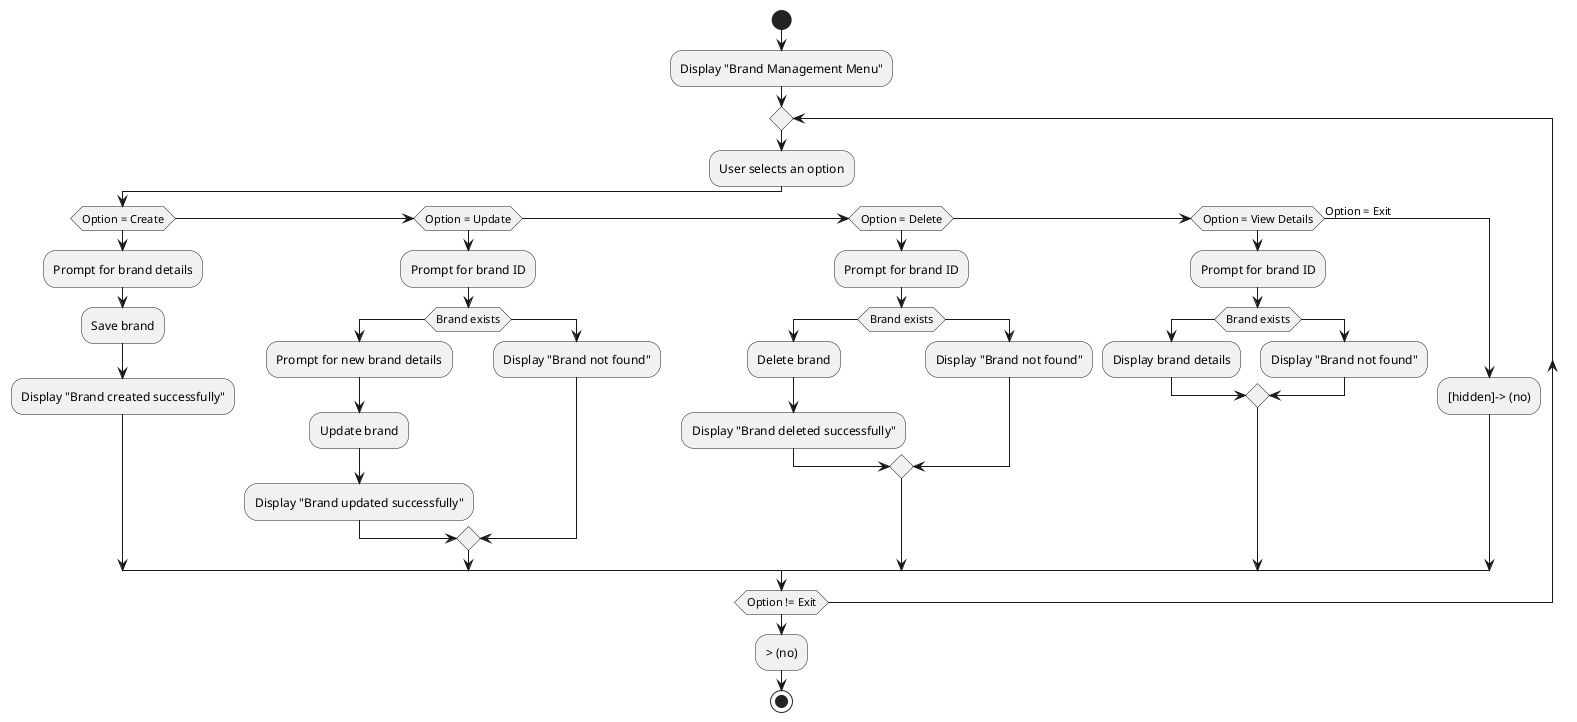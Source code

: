 @startuml
'https://plantuml.com/activity-diagram-beta

start
:Display "Brand Management Menu";
repeat
  :User selects an option;
  if (Option = Create) then
    :Prompt for brand details;
    :Save brand;
    :Display "Brand created successfully";
  elseif (Option = Update) then
    :Prompt for brand ID;
    if (Brand exists) then
      :Prompt for new brand details;
      :Update brand;
      :Display "Brand updated successfully";
    else
      :Display "Brand not found";
    endif
  elseif (Option = Delete) then
    :Prompt for brand ID;
    if (Brand exists) then
      :Delete brand;
      :Display "Brand deleted successfully";
    else
      :Display "Brand not found";
    endif
  elseif (Option = View Details) then
    :Prompt for brand ID;
    if (Brand exists) then
      :Display brand details;
    else
      :Display "Brand not found";
    endif
  else (Option = Exit)
    -[hidden]-> (no)
  endif
repeat while (Option != Exit)
-> (no)
stop

@enduml
